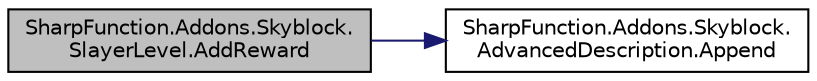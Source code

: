 digraph "SharpFunction.Addons.Skyblock.SlayerLevel.AddReward"
{
 // LATEX_PDF_SIZE
  edge [fontname="Helvetica",fontsize="10",labelfontname="Helvetica",labelfontsize="10"];
  node [fontname="Helvetica",fontsize="10",shape=record];
  rankdir="LR";
  Node1 [label="SharpFunction.Addons.Skyblock.\lSlayerLevel.AddReward",height=0.2,width=0.4,color="black", fillcolor="grey75", style="filled", fontcolor="black",tooltip="Adds a reward to level's rewards"];
  Node1 -> Node2 [color="midnightblue",fontsize="10",style="solid",fontname="Helvetica"];
  Node2 [label="SharpFunction.Addons.Skyblock.\lAdvancedDescription.Append",height=0.2,width=0.4,color="black", fillcolor="white", style="filled",URL="$class_sharp_function_1_1_addons_1_1_skyblock_1_1_advanced_description.html#ac0b6865ff3aed4fc934e89fe297c1e1b",tooltip="Appends a single super raw text line. Each line with start from new line in lore!"];
}
